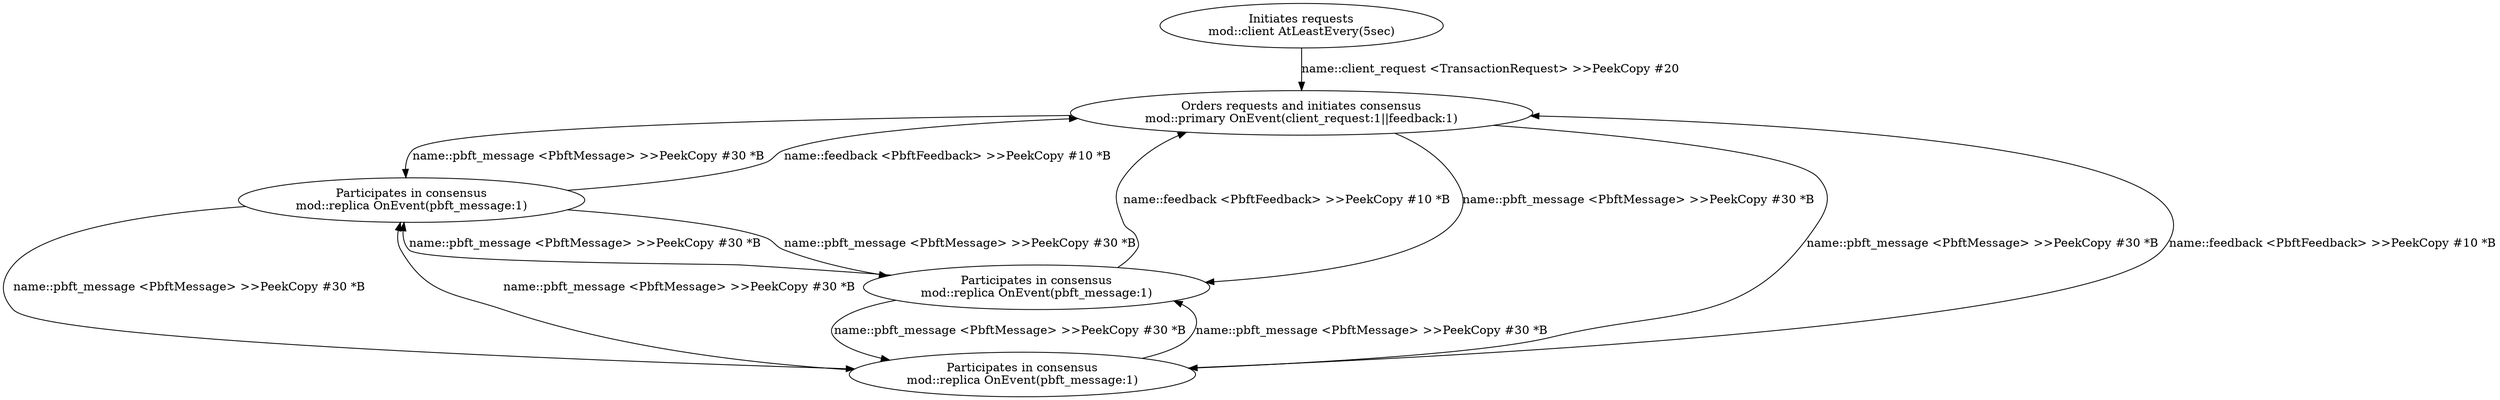 digraph PBFTDemo {

    rankdir=TD;


    Client [label="Initiates requests\nmod::client AtLeastEvery(5sec)"];
    Primary [label="Orders requests and initiates consensus\nmod::primary OnEvent(client_request:1||feedback:1)"];

    Client -> Primary [label="name::client_request <TransactionRequest> >>PeekCopy #20"];
    Replica1 [label="Participates in consensus\nmod::replica OnEvent(pbft_message:1)"];
    Replica2 [label="Participates in consensus\nmod::replica OnEvent(pbft_message:1)"];
    Replica3 [label="Participates in consensus\nmod::replica OnEvent(pbft_message:1)"];

    // Simplified PBFT message exchange using a single channel type
     Primary -> Replica1 [label="name::pbft_message <PbftMessage> >>PeekCopy #30 *B"];
    Primary -> Replica2 [label="name::pbft_message <PbftMessage> >>PeekCopy #30 *B"];
    Primary -> Replica3 [label="name::pbft_message <PbftMessage> >>PeekCopy #30 *B"];

    // Feedback channels from Replicas back to the Primary
     Replica1 -> Primary [label="name::feedback <PbftFeedback> >>PeekCopy #10 *B"];
    Replica2 -> Primary [label="name::feedback <PbftFeedback> >>PeekCopy #10 *B"];
    Replica3 -> Primary [label="name::feedback <PbftFeedback> >>PeekCopy #10 *B"];

    // Replica to Replica communication for prepare and commit phases
     Replica1 -> Replica2 [label="name::pbft_message <PbftMessage> >>PeekCopy #30 *B"];
    Replica1 -> Replica3 [label="name::pbft_message <PbftMessage> >>PeekCopy #30 *B"];

    Replica2 -> Replica1 [label="name::pbft_message <PbftMessage> >>PeekCopy #30 *B"];
    Replica2 -> Replica3 [label="name::pbft_message <PbftMessage> >>PeekCopy #30 *B"];

    Replica3 -> Replica1 [label="name::pbft_message <PbftMessage> >>PeekCopy #30 *B"];
    Replica3 -> Replica2 [label="name::pbft_message <PbftMessage> >>PeekCopy #30 *B"];

}